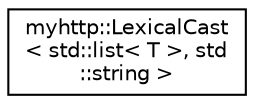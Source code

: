 digraph "Graphical Class Hierarchy"
{
 // LATEX_PDF_SIZE
  edge [fontname="Helvetica",fontsize="10",labelfontname="Helvetica",labelfontsize="10"];
  node [fontname="Helvetica",fontsize="10",shape=record];
  rankdir="LR";
  Node0 [label="myhttp::LexicalCast\l\< std::list\< T \>, std\l::string \>",height=0.2,width=0.4,color="black", fillcolor="white", style="filled",URL="$classmyhttp_1_1LexicalCast_3_01std_1_1list_3_01T_01_4_00_01std_1_1string_01_4.html",tooltip="类型转换模板类片特化(std::list<T> 转换成 YAML String)"];
}
